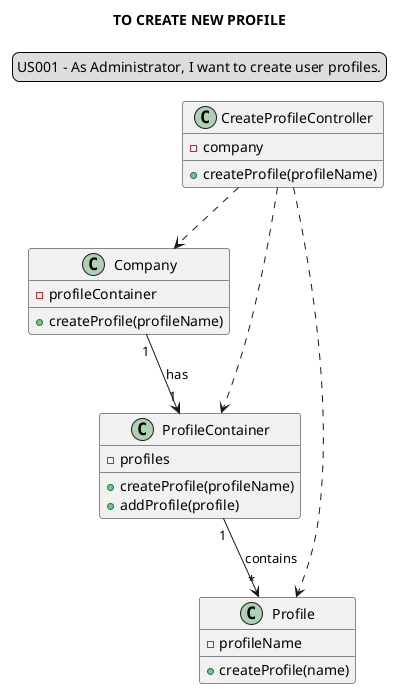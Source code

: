 @startuml
'https://plantuml.com/class-diagram
skinparam sequenceMessageAlign center
title TO CREATE NEW PROFILE
legend top
US001 - As Administrator, I want to create user profiles.
end legend

class "CreateProfileController" {
-company
+createProfile(profileName)
}

class "Company" {
-profileContainer
+createProfile(profileName)
}

class "ProfileContainer"{
-profiles
+createProfile(profileName)
+addProfile(profile)
}

class "Profile"{
-profileName
+createProfile(name)
}

"CreateProfileController" ..>  "Company"
"CreateProfileController" ..> "ProfileContainer"
"CreateProfileController" ..> "Profile"
"Company" "1"-->"1" "ProfileContainer": has
"ProfileContainer" "1" --> "*" "Profile": contains

@enduml